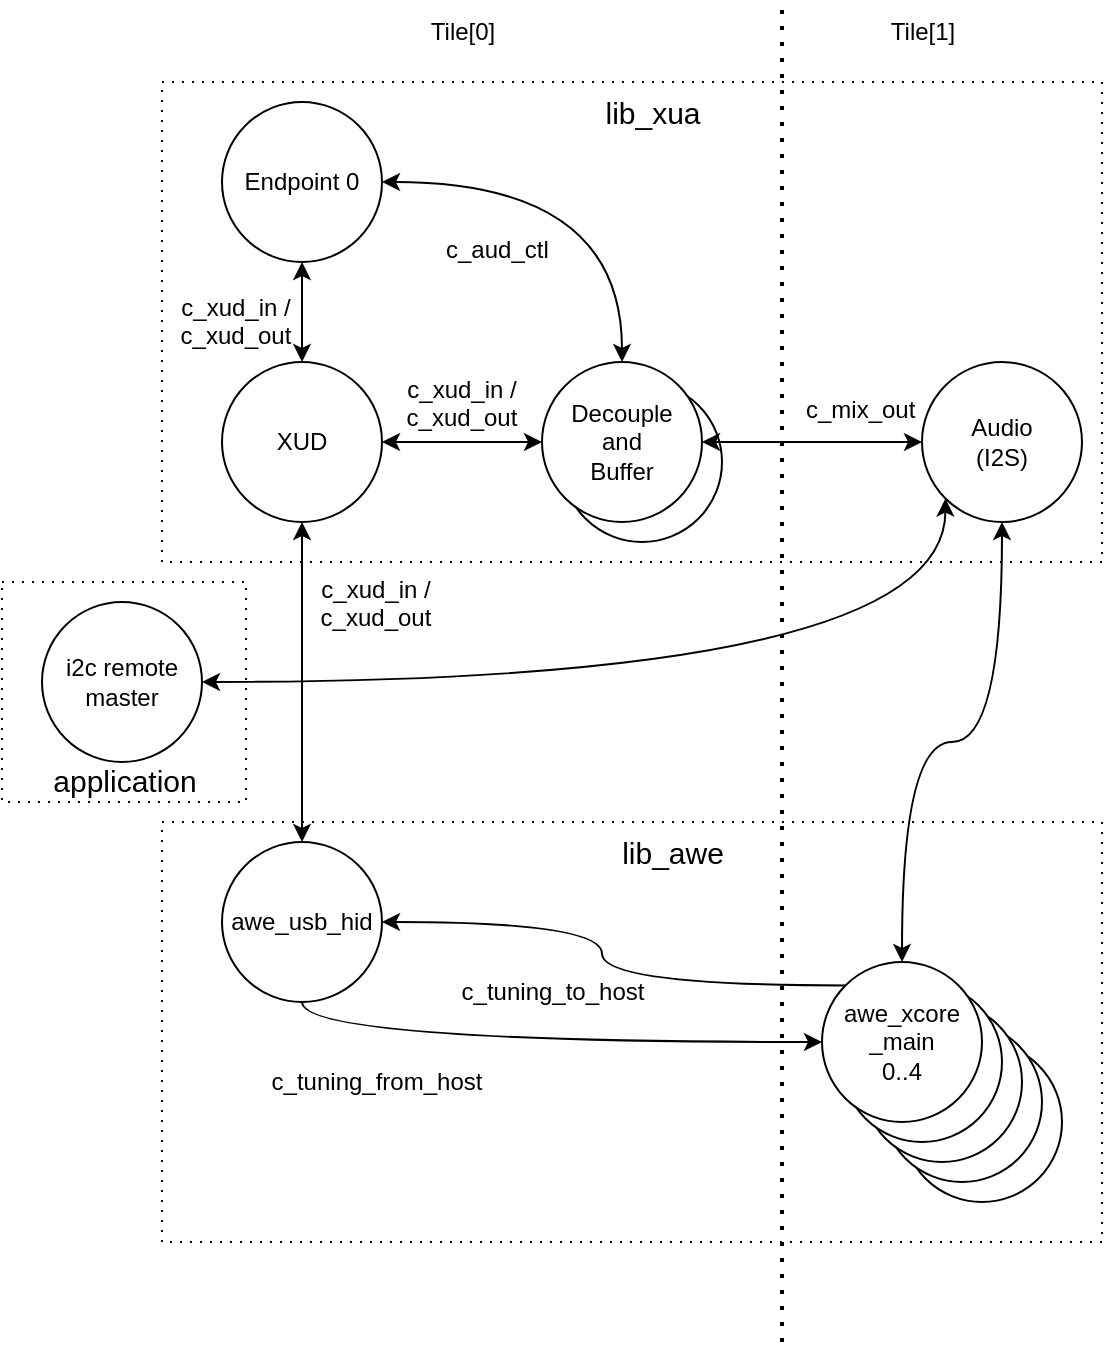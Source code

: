 <mxfile version="21.2.8" type="device">
  <diagram name="Page-1" id="4fDpvOj6Ap3gWiHqsom4">
    <mxGraphModel dx="1054" dy="1451" grid="1" gridSize="10" guides="1" tooltips="1" connect="1" arrows="1" fold="1" page="1" pageScale="1" pageWidth="1169" pageHeight="827" math="0" shadow="0">
      <root>
        <mxCell id="0" />
        <mxCell id="1" parent="0" />
        <mxCell id="s2ZCeWvbByKgTgvabVwQ-14" value="" style="rounded=0;whiteSpace=wrap;html=1;fillColor=none;dashed=1;dashPattern=1 4;" parent="1" vertex="1">
          <mxGeometry x="290" y="20" width="470" height="240" as="geometry" />
        </mxCell>
        <mxCell id="s2ZCeWvbByKgTgvabVwQ-16" value="" style="rounded=0;whiteSpace=wrap;html=1;fillColor=none;dashed=1;dashPattern=1 4;" parent="1" vertex="1">
          <mxGeometry x="290" y="390" width="470" height="210" as="geometry" />
        </mxCell>
        <mxCell id="s2ZCeWvbByKgTgvabVwQ-6" value="" style="ellipse;whiteSpace=wrap;html=1;" parent="1" vertex="1">
          <mxGeometry x="490" y="170" width="80" height="80" as="geometry" />
        </mxCell>
        <mxCell id="s2ZCeWvbByKgTgvabVwQ-4" value="" style="ellipse;whiteSpace=wrap;html=1;" parent="1" vertex="1">
          <mxGeometry x="660" y="500" width="80" height="80" as="geometry" />
        </mxCell>
        <mxCell id="s2ZCeWvbByKgTgvabVwQ-3" value="" style="ellipse;whiteSpace=wrap;html=1;" parent="1" vertex="1">
          <mxGeometry x="650" y="490" width="80" height="80" as="geometry" />
        </mxCell>
        <mxCell id="RLvPA5mO0UZJfV3lfqa0-3" value="" style="ellipse;whiteSpace=wrap;html=1;" parent="1" vertex="1">
          <mxGeometry x="640" y="480" width="80" height="80" as="geometry" />
        </mxCell>
        <mxCell id="RLvPA5mO0UZJfV3lfqa0-14" style="edgeStyle=orthogonalEdgeStyle;rounded=0;orthogonalLoop=1;jettySize=auto;html=1;exitX=0;exitY=0;exitDx=0;exitDy=0;entryX=1;entryY=0.5;entryDx=0;entryDy=0;curved=1;" parent="1" source="RLvPA5mO0UZJfV3lfqa0-1" target="RLvPA5mO0UZJfV3lfqa0-12" edge="1">
          <mxGeometry relative="1" as="geometry">
            <mxPoint x="390" y="470" as="sourcePoint" />
          </mxGeometry>
        </mxCell>
        <mxCell id="RLvPA5mO0UZJfV3lfqa0-10" style="edgeStyle=orthogonalEdgeStyle;rounded=0;orthogonalLoop=1;jettySize=auto;html=1;entryX=0.5;entryY=1;entryDx=0;entryDy=0;startArrow=classic;startFill=1;exitX=0.5;exitY=0;exitDx=0;exitDy=0;curved=1;" parent="1" source="RLvPA5mO0UZJfV3lfqa0-1" target="RLvPA5mO0UZJfV3lfqa0-9" edge="1">
          <mxGeometry relative="1" as="geometry">
            <mxPoint x="760" y="440" as="sourcePoint" />
          </mxGeometry>
        </mxCell>
        <mxCell id="s2ZCeWvbByKgTgvabVwQ-7" style="edgeStyle=orthogonalEdgeStyle;rounded=0;orthogonalLoop=1;jettySize=auto;html=1;exitX=0;exitY=0.5;exitDx=0;exitDy=0;entryX=1;entryY=0.5;entryDx=0;entryDy=0;startArrow=classic;startFill=1;" parent="1" source="RLvPA5mO0UZJfV3lfqa0-9" target="s2ZCeWvbByKgTgvabVwQ-5" edge="1">
          <mxGeometry relative="1" as="geometry" />
        </mxCell>
        <mxCell id="RLvPA5mO0UZJfV3lfqa0-9" value="Audio&lt;br&gt;(I2S)" style="ellipse;whiteSpace=wrap;html=1;" parent="1" vertex="1">
          <mxGeometry x="670" y="160" width="80" height="80" as="geometry" />
        </mxCell>
        <mxCell id="RLvPA5mO0UZJfV3lfqa0-13" style="edgeStyle=orthogonalEdgeStyle;rounded=0;orthogonalLoop=1;jettySize=auto;html=1;exitX=0.5;exitY=1;exitDx=0;exitDy=0;entryX=0;entryY=0.5;entryDx=0;entryDy=0;curved=1;" parent="1" source="RLvPA5mO0UZJfV3lfqa0-12" target="RLvPA5mO0UZJfV3lfqa0-1" edge="1">
          <mxGeometry relative="1" as="geometry">
            <mxPoint x="350" y="510" as="targetPoint" />
          </mxGeometry>
        </mxCell>
        <mxCell id="s2ZCeWvbByKgTgvabVwQ-13" style="edgeStyle=orthogonalEdgeStyle;rounded=0;orthogonalLoop=1;jettySize=auto;html=1;exitX=0.5;exitY=0;exitDx=0;exitDy=0;startArrow=classic;startFill=1;" parent="1" source="RLvPA5mO0UZJfV3lfqa0-12" target="s2ZCeWvbByKgTgvabVwQ-8" edge="1">
          <mxGeometry relative="1" as="geometry" />
        </mxCell>
        <mxCell id="RLvPA5mO0UZJfV3lfqa0-12" value="awe_usb_hid" style="ellipse;whiteSpace=wrap;html=1;" parent="1" vertex="1">
          <mxGeometry x="320" y="400" width="80" height="80" as="geometry" />
        </mxCell>
        <mxCell id="RLvPA5mO0UZJfV3lfqa0-15" value="c_tuning_from_host" style="text;html=1;align=center;verticalAlign=middle;resizable=0;points=[];autosize=1;strokeColor=none;fillColor=none;" parent="1" vertex="1">
          <mxGeometry x="332" y="505" width="130" height="30" as="geometry" />
        </mxCell>
        <mxCell id="RLvPA5mO0UZJfV3lfqa0-18" value="c_tuning_to_host" style="text;html=1;align=center;verticalAlign=middle;resizable=0;points=[];autosize=1;strokeColor=none;fillColor=none;" parent="1" vertex="1">
          <mxGeometry x="430" y="460" width="110" height="30" as="geometry" />
        </mxCell>
        <mxCell id="RLvPA5mO0UZJfV3lfqa0-2" value="" style="ellipse;whiteSpace=wrap;html=1;" parent="1" vertex="1">
          <mxGeometry x="630" y="470" width="80" height="80" as="geometry" />
        </mxCell>
        <mxCell id="RLvPA5mO0UZJfV3lfqa0-1" value="awe_xcore&lt;br&gt;_main&lt;br&gt;0..4" style="ellipse;whiteSpace=wrap;html=1;" parent="1" vertex="1">
          <mxGeometry x="620" y="460" width="80" height="80" as="geometry" />
        </mxCell>
        <mxCell id="s2ZCeWvbByKgTgvabVwQ-5" value="Decouple&lt;br&gt;and&lt;br&gt;Buffer" style="ellipse;whiteSpace=wrap;html=1;" parent="1" vertex="1">
          <mxGeometry x="480" y="160" width="80" height="80" as="geometry" />
        </mxCell>
        <mxCell id="s2ZCeWvbByKgTgvabVwQ-9" style="edgeStyle=orthogonalEdgeStyle;rounded=0;orthogonalLoop=1;jettySize=auto;html=1;exitX=1;exitY=0.5;exitDx=0;exitDy=0;entryX=0;entryY=0.5;entryDx=0;entryDy=0;startArrow=classic;startFill=1;" parent="1" source="s2ZCeWvbByKgTgvabVwQ-8" target="s2ZCeWvbByKgTgvabVwQ-5" edge="1">
          <mxGeometry relative="1" as="geometry" />
        </mxCell>
        <mxCell id="s2ZCeWvbByKgTgvabVwQ-11" style="edgeStyle=orthogonalEdgeStyle;rounded=0;orthogonalLoop=1;jettySize=auto;html=1;exitX=0.5;exitY=0;exitDx=0;exitDy=0;entryX=0.5;entryY=1;entryDx=0;entryDy=0;startArrow=classic;startFill=1;" parent="1" source="s2ZCeWvbByKgTgvabVwQ-8" target="s2ZCeWvbByKgTgvabVwQ-10" edge="1">
          <mxGeometry relative="1" as="geometry" />
        </mxCell>
        <mxCell id="s2ZCeWvbByKgTgvabVwQ-8" value="XUD" style="ellipse;whiteSpace=wrap;html=1;" parent="1" vertex="1">
          <mxGeometry x="320" y="160" width="80" height="80" as="geometry" />
        </mxCell>
        <mxCell id="s2ZCeWvbByKgTgvabVwQ-12" style="edgeStyle=orthogonalEdgeStyle;orthogonalLoop=1;jettySize=auto;html=1;exitX=1;exitY=0.5;exitDx=0;exitDy=0;entryX=0.5;entryY=0;entryDx=0;entryDy=0;startArrow=classic;startFill=1;curved=1;" parent="1" source="s2ZCeWvbByKgTgvabVwQ-10" target="s2ZCeWvbByKgTgvabVwQ-5" edge="1">
          <mxGeometry relative="1" as="geometry" />
        </mxCell>
        <mxCell id="s2ZCeWvbByKgTgvabVwQ-10" value="Endpoint 0" style="ellipse;whiteSpace=wrap;html=1;" parent="1" vertex="1">
          <mxGeometry x="320" y="30" width="80" height="80" as="geometry" />
        </mxCell>
        <mxCell id="s2ZCeWvbByKgTgvabVwQ-17" value="lib_xua" style="text;html=1;align=center;verticalAlign=middle;resizable=0;points=[];autosize=1;strokeColor=none;fillColor=none;fontSize=15;" parent="1" vertex="1">
          <mxGeometry x="500" y="20" width="70" height="30" as="geometry" />
        </mxCell>
        <mxCell id="s2ZCeWvbByKgTgvabVwQ-18" value="lib_awe" style="text;html=1;align=center;verticalAlign=middle;resizable=0;points=[];autosize=1;strokeColor=none;fillColor=none;fontSize=15;" parent="1" vertex="1">
          <mxGeometry x="510" y="390" width="70" height="30" as="geometry" />
        </mxCell>
        <mxCell id="s2ZCeWvbByKgTgvabVwQ-19" value="c_xud_in /&lt;br&gt;c_xud_out" style="text;whiteSpace=wrap;html=1;align=center;" parent="1" vertex="1">
          <mxGeometry x="357" y="260" width="80" height="40" as="geometry" />
        </mxCell>
        <mxCell id="s2ZCeWvbByKgTgvabVwQ-20" value="c_xud_in /&lt;br&gt;c_xud_out" style="text;whiteSpace=wrap;html=1;align=center;" parent="1" vertex="1">
          <mxGeometry x="400" y="160" width="80" height="40" as="geometry" />
        </mxCell>
        <mxCell id="s2ZCeWvbByKgTgvabVwQ-21" value="c_xud_in /&lt;br&gt;c_xud_out" style="text;whiteSpace=wrap;html=1;align=center;" parent="1" vertex="1">
          <mxGeometry x="287" y="119" width="80" height="40" as="geometry" />
        </mxCell>
        <mxCell id="s2ZCeWvbByKgTgvabVwQ-22" value="c_aud_ctl" style="text;whiteSpace=wrap;html=1;" parent="1" vertex="1">
          <mxGeometry x="430" y="90" width="80" height="40" as="geometry" />
        </mxCell>
        <mxCell id="s2ZCeWvbByKgTgvabVwQ-23" value="c_mix_out" style="text;whiteSpace=wrap;html=1;" parent="1" vertex="1">
          <mxGeometry x="610" y="170" width="90" height="40" as="geometry" />
        </mxCell>
        <mxCell id="4yzOFkqgn54AJH_TFF2w-1" value="" style="endArrow=none;dashed=1;html=1;dashPattern=1 3;strokeWidth=2;rounded=0;" parent="1" edge="1">
          <mxGeometry width="50" height="50" relative="1" as="geometry">
            <mxPoint x="600" y="650" as="sourcePoint" />
            <mxPoint x="600" y="-20" as="targetPoint" />
          </mxGeometry>
        </mxCell>
        <mxCell id="4yzOFkqgn54AJH_TFF2w-3" style="edgeStyle=orthogonalEdgeStyle;rounded=0;orthogonalLoop=1;jettySize=auto;html=1;exitX=1;exitY=0.5;exitDx=0;exitDy=0;entryX=0;entryY=1;entryDx=0;entryDy=0;startArrow=classic;startFill=1;curved=1;" parent="1" source="4yzOFkqgn54AJH_TFF2w-2" target="RLvPA5mO0UZJfV3lfqa0-9" edge="1">
          <mxGeometry relative="1" as="geometry" />
        </mxCell>
        <mxCell id="4yzOFkqgn54AJH_TFF2w-2" value="i2c remote master" style="ellipse;whiteSpace=wrap;html=1;" parent="1" vertex="1">
          <mxGeometry x="230" y="280" width="80" height="80" as="geometry" />
        </mxCell>
        <mxCell id="RpcsYTAZJ5RCRDvCK5kl-1" value="" style="rounded=0;whiteSpace=wrap;html=1;fillColor=none;dashed=1;dashPattern=1 4;" parent="1" vertex="1">
          <mxGeometry x="210" y="270" width="122" height="110" as="geometry" />
        </mxCell>
        <mxCell id="RpcsYTAZJ5RCRDvCK5kl-2" value="application" style="text;html=1;align=center;verticalAlign=middle;resizable=0;points=[];autosize=1;strokeColor=none;fillColor=none;fontSize=15;" parent="1" vertex="1">
          <mxGeometry x="221" y="354" width="100" height="30" as="geometry" />
        </mxCell>
        <mxCell id="VLrgRJtexA4OPYJM_G0f-1" value="Tile[1]" style="text;html=1;align=center;verticalAlign=middle;resizable=0;points=[];autosize=1;strokeColor=none;fillColor=none;" parent="1" vertex="1">
          <mxGeometry x="640" y="-20" width="60" height="30" as="geometry" />
        </mxCell>
        <mxCell id="VLrgRJtexA4OPYJM_G0f-2" value="Tile[0]" style="text;html=1;align=center;verticalAlign=middle;resizable=0;points=[];autosize=1;strokeColor=none;fillColor=none;" parent="1" vertex="1">
          <mxGeometry x="410" y="-20" width="60" height="30" as="geometry" />
        </mxCell>
      </root>
    </mxGraphModel>
  </diagram>
</mxfile>
